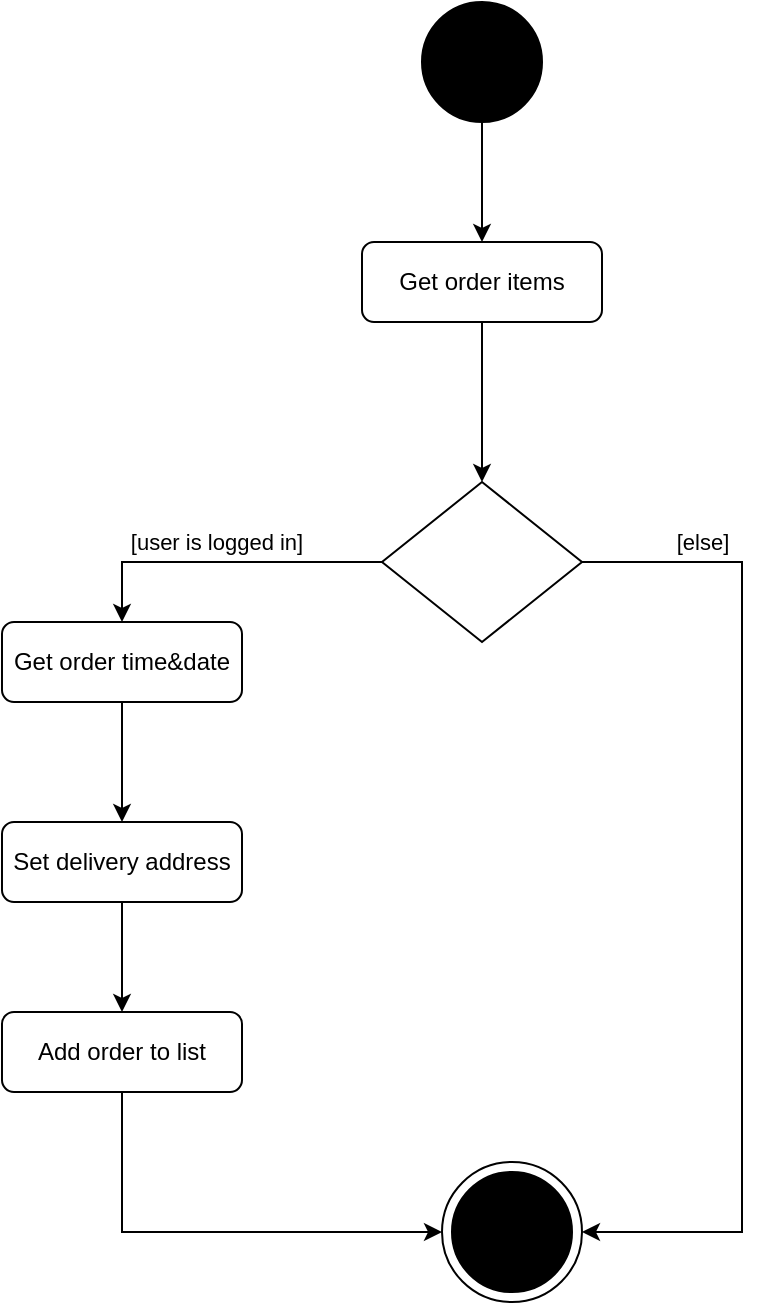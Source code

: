 <mxfile version="13.9.9" type="device" pages="3"><diagram id="C5RBs43oDa-KdzZeNtuy" name="Page-1"><mxGraphModel dx="758" dy="461" grid="1" gridSize="10" guides="1" tooltips="1" connect="1" arrows="1" fold="1" page="1" pageScale="1" pageWidth="827" pageHeight="1169" math="0" shadow="0"><root><mxCell id="WIyWlLk6GJQsqaUBKTNV-0"/><mxCell id="WIyWlLk6GJQsqaUBKTNV-1" parent="WIyWlLk6GJQsqaUBKTNV-0"/><mxCell id="ba0VBUUS1IJjDtxHs4vz-33" value="[else]" style="edgeStyle=orthogonalEdgeStyle;rounded=0;orthogonalLoop=1;jettySize=auto;html=1;exitX=1;exitY=0.5;exitDx=0;exitDy=0;entryX=1;entryY=0.5;entryDx=0;entryDy=0;" parent="WIyWlLk6GJQsqaUBKTNV-1" source="WIyWlLk6GJQsqaUBKTNV-6" target="ba0VBUUS1IJjDtxHs4vz-30" edge="1"><mxGeometry x="-0.758" y="10" relative="1" as="geometry"><Array as="points"><mxPoint x="550" y="320"/><mxPoint x="550" y="655"/></Array><mxPoint as="offset"/></mxGeometry></mxCell><mxCell id="ba0VBUUS1IJjDtxHs4vz-37" style="edgeStyle=orthogonalEdgeStyle;rounded=0;orthogonalLoop=1;jettySize=auto;html=1;exitX=0;exitY=0.5;exitDx=0;exitDy=0;entryX=0.5;entryY=0;entryDx=0;entryDy=0;" parent="WIyWlLk6GJQsqaUBKTNV-1" source="WIyWlLk6GJQsqaUBKTNV-6" target="ba0VBUUS1IJjDtxHs4vz-36" edge="1"><mxGeometry relative="1" as="geometry"/></mxCell><mxCell id="ba0VBUUS1IJjDtxHs4vz-39" value="[user is logged in]" style="edgeLabel;html=1;align=center;verticalAlign=middle;resizable=0;points=[];" parent="ba0VBUUS1IJjDtxHs4vz-37" vertex="1" connectable="0"><mxGeometry x="0.037" relative="1" as="geometry"><mxPoint y="-10" as="offset"/></mxGeometry></mxCell><mxCell id="WIyWlLk6GJQsqaUBKTNV-6" value="" style="rhombus;whiteSpace=wrap;html=1;shadow=0;fontFamily=Helvetica;fontSize=12;align=center;strokeWidth=1;spacing=6;spacingTop=-4;" parent="WIyWlLk6GJQsqaUBKTNV-1" vertex="1"><mxGeometry x="370" y="280" width="100" height="80" as="geometry"/></mxCell><mxCell id="ba0VBUUS1IJjDtxHs4vz-1" value="" style="edgeStyle=orthogonalEdgeStyle;rounded=0;orthogonalLoop=1;jettySize=auto;html=1;entryX=0.5;entryY=0;entryDx=0;entryDy=0;" parent="WIyWlLk6GJQsqaUBKTNV-1" source="ba0VBUUS1IJjDtxHs4vz-0" target="ba0VBUUS1IJjDtxHs4vz-24" edge="1"><mxGeometry relative="1" as="geometry"><mxPoint x="420" y="150" as="targetPoint"/><Array as="points"/></mxGeometry></mxCell><mxCell id="ba0VBUUS1IJjDtxHs4vz-0" value="" style="ellipse;whiteSpace=wrap;html=1;aspect=fixed;fillColor=#000000;" parent="WIyWlLk6GJQsqaUBKTNV-1" vertex="1"><mxGeometry x="390" y="40" width="60" height="60" as="geometry"/></mxCell><mxCell id="ba0VBUUS1IJjDtxHs4vz-34" style="edgeStyle=orthogonalEdgeStyle;rounded=0;orthogonalLoop=1;jettySize=auto;html=1;exitX=0.5;exitY=1;exitDx=0;exitDy=0;entryX=0.5;entryY=0;entryDx=0;entryDy=0;" parent="WIyWlLk6GJQsqaUBKTNV-1" source="ba0VBUUS1IJjDtxHs4vz-20" target="ba0VBUUS1IJjDtxHs4vz-26" edge="1"><mxGeometry relative="1" as="geometry"/></mxCell><mxCell id="ba0VBUUS1IJjDtxHs4vz-20" value="Set delivery address" style="rounded=1;whiteSpace=wrap;html=1;fontSize=12;glass=0;strokeWidth=1;shadow=0;" parent="WIyWlLk6GJQsqaUBKTNV-1" vertex="1"><mxGeometry x="180" y="450" width="120" height="40" as="geometry"/></mxCell><mxCell id="ba0VBUUS1IJjDtxHs4vz-25" value="" style="edgeStyle=orthogonalEdgeStyle;rounded=0;orthogonalLoop=1;jettySize=auto;html=1;" parent="WIyWlLk6GJQsqaUBKTNV-1" source="ba0VBUUS1IJjDtxHs4vz-24" target="WIyWlLk6GJQsqaUBKTNV-6" edge="1"><mxGeometry relative="1" as="geometry"/></mxCell><mxCell id="ba0VBUUS1IJjDtxHs4vz-24" value="Get order items" style="rounded=1;whiteSpace=wrap;html=1;fontSize=12;glass=0;strokeWidth=1;shadow=0;" parent="WIyWlLk6GJQsqaUBKTNV-1" vertex="1"><mxGeometry x="360" y="160" width="120" height="40" as="geometry"/></mxCell><mxCell id="ba0VBUUS1IJjDtxHs4vz-35" style="edgeStyle=orthogonalEdgeStyle;rounded=0;orthogonalLoop=1;jettySize=auto;html=1;exitX=0.5;exitY=1;exitDx=0;exitDy=0;entryX=0;entryY=0.5;entryDx=0;entryDy=0;" parent="WIyWlLk6GJQsqaUBKTNV-1" source="ba0VBUUS1IJjDtxHs4vz-26" target="ba0VBUUS1IJjDtxHs4vz-30" edge="1"><mxGeometry relative="1" as="geometry"/></mxCell><mxCell id="ba0VBUUS1IJjDtxHs4vz-26" value="Add order to list" style="rounded=1;whiteSpace=wrap;html=1;fontSize=12;glass=0;strokeWidth=1;shadow=0;" parent="WIyWlLk6GJQsqaUBKTNV-1" vertex="1"><mxGeometry x="180" y="545" width="120" height="40" as="geometry"/></mxCell><mxCell id="ba0VBUUS1IJjDtxHs4vz-30" value="" style="ellipse;whiteSpace=wrap;html=1;aspect=fixed;fillColor=#FFFFFF;" parent="WIyWlLk6GJQsqaUBKTNV-1" vertex="1"><mxGeometry x="400" y="620" width="70" height="70" as="geometry"/></mxCell><mxCell id="ba0VBUUS1IJjDtxHs4vz-31" value="" style="ellipse;whiteSpace=wrap;html=1;aspect=fixed;fillColor=#000000;" parent="WIyWlLk6GJQsqaUBKTNV-1" vertex="1"><mxGeometry x="405" y="625" width="60" height="60" as="geometry"/></mxCell><mxCell id="ba0VBUUS1IJjDtxHs4vz-40" style="edgeStyle=orthogonalEdgeStyle;rounded=0;orthogonalLoop=1;jettySize=auto;html=1;exitX=0.5;exitY=1;exitDx=0;exitDy=0;entryX=0.5;entryY=0;entryDx=0;entryDy=0;" parent="WIyWlLk6GJQsqaUBKTNV-1" source="ba0VBUUS1IJjDtxHs4vz-36" target="ba0VBUUS1IJjDtxHs4vz-20" edge="1"><mxGeometry relative="1" as="geometry"/></mxCell><mxCell id="ba0VBUUS1IJjDtxHs4vz-36" value="Get order time&amp;amp;date" style="rounded=1;whiteSpace=wrap;html=1;fontSize=12;glass=0;strokeWidth=1;shadow=0;" parent="WIyWlLk6GJQsqaUBKTNV-1" vertex="1"><mxGeometry x="180" y="350" width="120" height="40" as="geometry"/></mxCell></root></mxGraphModel></diagram><diagram id="F8n0AP5ZL8nCHXf96s7F" name="Страница 2"><mxGraphModel dx="1326" dy="806" grid="1" gridSize="10" guides="1" tooltips="1" connect="1" arrows="1" fold="1" page="1" pageScale="1" pageWidth="827" pageHeight="1169" math="0" shadow="0"><root><mxCell id="IOBjF7Sc4yYjIzZ_yhH_-0"/><mxCell id="IOBjF7Sc4yYjIzZ_yhH_-1" parent="IOBjF7Sc4yYjIzZ_yhH_-0"/><mxCell id="DX7RYX_A01kWnQS31i4a-0" value="[quantity not sufficient]" style="edgeStyle=orthogonalEdgeStyle;rounded=0;orthogonalLoop=1;jettySize=auto;html=1;exitX=1;exitY=0.5;exitDx=0;exitDy=0;entryX=1;entryY=0.5;entryDx=0;entryDy=0;" parent="IOBjF7Sc4yYjIzZ_yhH_-1" source="DX7RYX_A01kWnQS31i4a-3" target="DX7RYX_A01kWnQS31i4a-12" edge="1"><mxGeometry x="-0.808" y="10" relative="1" as="geometry"><Array as="points"><mxPoint x="580" y="500"/><mxPoint x="580" y="950"/></Array><mxPoint as="offset"/></mxGeometry></mxCell><mxCell id="DX7RYX_A01kWnQS31i4a-1" style="edgeStyle=orthogonalEdgeStyle;rounded=0;orthogonalLoop=1;jettySize=auto;html=1;exitX=0;exitY=0.5;exitDx=0;exitDy=0;entryX=0.5;entryY=0;entryDx=0;entryDy=0;" parent="IOBjF7Sc4yYjIzZ_yhH_-1" source="DX7RYX_A01kWnQS31i4a-3" target="DX7RYX_A01kWnQS31i4a-15" edge="1"><mxGeometry relative="1" as="geometry"/></mxCell><mxCell id="DX7RYX_A01kWnQS31i4a-2" value="[enough products in stock]" style="edgeLabel;html=1;align=center;verticalAlign=middle;resizable=0;points=[];" parent="DX7RYX_A01kWnQS31i4a-1" vertex="1" connectable="0"><mxGeometry x="0.037" relative="1" as="geometry"><mxPoint y="-10" as="offset"/></mxGeometry></mxCell><mxCell id="DX7RYX_A01kWnQS31i4a-3" value="" style="rhombus;whiteSpace=wrap;html=1;shadow=0;fontFamily=Helvetica;fontSize=12;align=center;strokeWidth=1;spacing=6;spacingTop=-4;" parent="IOBjF7Sc4yYjIzZ_yhH_-1" vertex="1"><mxGeometry x="400" y="460" width="100" height="80" as="geometry"/></mxCell><mxCell id="DX7RYX_A01kWnQS31i4a-4" value="" style="edgeStyle=orthogonalEdgeStyle;rounded=0;orthogonalLoop=1;jettySize=auto;html=1;entryX=0.5;entryY=0;entryDx=0;entryDy=0;" parent="IOBjF7Sc4yYjIzZ_yhH_-1" source="DX7RYX_A01kWnQS31i4a-5" target="DX7RYX_A01kWnQS31i4a-9" edge="1"><mxGeometry relative="1" as="geometry"><mxPoint x="450" y="240" as="targetPoint"/><Array as="points"/></mxGeometry></mxCell><mxCell id="DX7RYX_A01kWnQS31i4a-5" value="" style="ellipse;whiteSpace=wrap;html=1;aspect=fixed;fillColor=#000000;" parent="IOBjF7Sc4yYjIzZ_yhH_-1" vertex="1"><mxGeometry x="420" y="130" width="60" height="60" as="geometry"/></mxCell><mxCell id="FCSbxdIeV_1yKhkFPjqK-5" style="edgeStyle=orthogonalEdgeStyle;rounded=0;orthogonalLoop=1;jettySize=auto;html=1;exitX=0.5;exitY=1;exitDx=0;exitDy=0;entryX=0.5;entryY=0;entryDx=0;entryDy=0;" parent="IOBjF7Sc4yYjIzZ_yhH_-1" source="DX7RYX_A01kWnQS31i4a-7" target="DX7RYX_A01kWnQS31i4a-11" edge="1"><mxGeometry relative="1" as="geometry"/></mxCell><mxCell id="DX7RYX_A01kWnQS31i4a-7" value="Add product to cart" style="rounded=1;whiteSpace=wrap;html=1;fontSize=12;glass=0;strokeWidth=1;shadow=0;" parent="IOBjF7Sc4yYjIzZ_yhH_-1" vertex="1"><mxGeometry x="210" y="630" width="120" height="40" as="geometry"/></mxCell><mxCell id="FCSbxdIeV_1yKhkFPjqK-2" style="edgeStyle=orthogonalEdgeStyle;rounded=0;orthogonalLoop=1;jettySize=auto;html=1;exitX=0.5;exitY=1;exitDx=0;exitDy=0;entryX=0.5;entryY=0;entryDx=0;entryDy=0;" parent="IOBjF7Sc4yYjIzZ_yhH_-1" source="DX7RYX_A01kWnQS31i4a-9" target="FCSbxdIeV_1yKhkFPjqK-1" edge="1"><mxGeometry relative="1" as="geometry"/></mxCell><mxCell id="DX7RYX_A01kWnQS31i4a-9" value="Get stock quantity" style="rounded=1;whiteSpace=wrap;html=1;fontSize=12;glass=0;strokeWidth=1;shadow=0;" parent="IOBjF7Sc4yYjIzZ_yhH_-1" vertex="1"><mxGeometry x="390" y="250" width="120" height="40" as="geometry"/></mxCell><mxCell id="rckSXvof9Q9GT3ukbOB9-1" style="edgeStyle=orthogonalEdgeStyle;rounded=0;orthogonalLoop=1;jettySize=auto;html=1;exitX=0.5;exitY=1;exitDx=0;exitDy=0;entryX=0.5;entryY=0;entryDx=0;entryDy=0;" parent="IOBjF7Sc4yYjIzZ_yhH_-1" source="DX7RYX_A01kWnQS31i4a-11" target="rckSXvof9Q9GT3ukbOB9-0" edge="1"><mxGeometry relative="1" as="geometry"/></mxCell><mxCell id="DX7RYX_A01kWnQS31i4a-11" value="Get new stock quantity" style="rounded=1;whiteSpace=wrap;html=1;fontSize=12;glass=0;strokeWidth=1;shadow=0;" parent="IOBjF7Sc4yYjIzZ_yhH_-1" vertex="1"><mxGeometry x="210" y="730" width="120" height="40" as="geometry"/></mxCell><mxCell id="DX7RYX_A01kWnQS31i4a-12" value="" style="ellipse;whiteSpace=wrap;html=1;aspect=fixed;fillColor=#FFFFFF;" parent="IOBjF7Sc4yYjIzZ_yhH_-1" vertex="1"><mxGeometry x="430" y="915" width="70" height="70" as="geometry"/></mxCell><mxCell id="DX7RYX_A01kWnQS31i4a-13" value="" style="ellipse;whiteSpace=wrap;html=1;aspect=fixed;fillColor=#000000;" parent="IOBjF7Sc4yYjIzZ_yhH_-1" vertex="1"><mxGeometry x="435" y="920" width="60" height="60" as="geometry"/></mxCell><mxCell id="DX7RYX_A01kWnQS31i4a-14" style="edgeStyle=orthogonalEdgeStyle;rounded=0;orthogonalLoop=1;jettySize=auto;html=1;exitX=0.5;exitY=1;exitDx=0;exitDy=0;entryX=0.5;entryY=0;entryDx=0;entryDy=0;" parent="IOBjF7Sc4yYjIzZ_yhH_-1" source="DX7RYX_A01kWnQS31i4a-15" target="DX7RYX_A01kWnQS31i4a-7" edge="1"><mxGeometry relative="1" as="geometry"/></mxCell><mxCell id="DX7RYX_A01kWnQS31i4a-15" value="Get product details" style="rounded=1;whiteSpace=wrap;html=1;fontSize=12;glass=0;strokeWidth=1;shadow=0;" parent="IOBjF7Sc4yYjIzZ_yhH_-1" vertex="1"><mxGeometry x="210" y="530" width="120" height="40" as="geometry"/></mxCell><mxCell id="rckSXvof9Q9GT3ukbOB9-2" style="edgeStyle=orthogonalEdgeStyle;rounded=0;orthogonalLoop=1;jettySize=auto;html=1;exitX=0.5;exitY=1;exitDx=0;exitDy=0;entryX=0;entryY=0.5;entryDx=0;entryDy=0;" parent="IOBjF7Sc4yYjIzZ_yhH_-1" source="rckSXvof9Q9GT3ukbOB9-0" target="DX7RYX_A01kWnQS31i4a-12" edge="1"><mxGeometry relative="1" as="geometry"/></mxCell><mxCell id="rckSXvof9Q9GT3ukbOB9-0" value="Update database" style="rounded=1;whiteSpace=wrap;html=1;fontSize=12;glass=0;strokeWidth=1;shadow=0;" parent="IOBjF7Sc4yYjIzZ_yhH_-1" vertex="1"><mxGeometry x="210" y="825" width="120" height="40" as="geometry"/></mxCell><mxCell id="FCSbxdIeV_1yKhkFPjqK-3" style="edgeStyle=orthogonalEdgeStyle;rounded=0;orthogonalLoop=1;jettySize=auto;html=1;exitX=0.5;exitY=1;exitDx=0;exitDy=0;entryX=0.5;entryY=0;entryDx=0;entryDy=0;" parent="IOBjF7Sc4yYjIzZ_yhH_-1" source="FCSbxdIeV_1yKhkFPjqK-1" target="DX7RYX_A01kWnQS31i4a-3" edge="1"><mxGeometry relative="1" as="geometry"/></mxCell><mxCell id="FCSbxdIeV_1yKhkFPjqK-1" value="Get requested quantity" style="rounded=1;whiteSpace=wrap;html=1;fontSize=12;glass=0;strokeWidth=1;shadow=0;" parent="IOBjF7Sc4yYjIzZ_yhH_-1" vertex="1"><mxGeometry x="390" y="350" width="120" height="40" as="geometry"/></mxCell></root></mxGraphModel></diagram><diagram id="kNH-0zsdTWoI8pUjhdOi" name="Страница 3"><mxGraphModel dx="1326" dy="806" grid="1" gridSize="10" guides="1" tooltips="1" connect="1" arrows="1" fold="1" page="1" pageScale="1" pageWidth="827" pageHeight="1169" math="0" shadow="0"><root><mxCell id="4JUfPpB2hiCcL2U_QVGO-0"/><mxCell id="4JUfPpB2hiCcL2U_QVGO-1" parent="4JUfPpB2hiCcL2U_QVGO-0"/><mxCell id="wxL49FwbqN4EBP9_XfiZ-1" style="edgeStyle=orthogonalEdgeStyle;rounded=0;orthogonalLoop=1;jettySize=auto;html=1;exitX=0;exitY=0.5;exitDx=0;exitDy=0;entryX=0.5;entryY=0;entryDx=0;entryDy=0;" parent="4JUfPpB2hiCcL2U_QVGO-1" source="wxL49FwbqN4EBP9_XfiZ-3" target="wxL49FwbqN4EBP9_XfiZ-15" edge="1"><mxGeometry relative="1" as="geometry"><mxPoint x="300" y="340" as="sourcePoint"/></mxGeometry></mxCell><mxCell id="wxL49FwbqN4EBP9_XfiZ-2" value="[sign in option chosen]" style="edgeLabel;html=1;align=center;verticalAlign=middle;resizable=0;points=[];" parent="wxL49FwbqN4EBP9_XfiZ-1" vertex="1" connectable="0"><mxGeometry x="0.037" relative="1" as="geometry"><mxPoint x="35" y="-10" as="offset"/></mxGeometry></mxCell><mxCell id="IKB3S9EXBkZuY-g_z6e6-22" value="[sign up option chosen]" style="edgeStyle=orthogonalEdgeStyle;rounded=0;orthogonalLoop=1;jettySize=auto;html=1;entryX=0.5;entryY=0;entryDx=0;entryDy=0;exitX=1;exitY=0.5;exitDx=0;exitDy=0;" parent="4JUfPpB2hiCcL2U_QVGO-1" source="wxL49FwbqN4EBP9_XfiZ-3" target="IKB3S9EXBkZuY-g_z6e6-21" edge="1"><mxGeometry x="0.053" y="10" relative="1" as="geometry"><mxPoint x="450" y="340" as="sourcePoint"/><mxPoint as="offset"/></mxGeometry></mxCell><mxCell id="wxL49FwbqN4EBP9_XfiZ-3" value="" style="rhombus;whiteSpace=wrap;html=1;shadow=0;fontFamily=Helvetica;fontSize=12;align=center;strokeWidth=1;spacing=6;spacingTop=-4;" parent="4JUfPpB2hiCcL2U_QVGO-1" vertex="1"><mxGeometry x="340" y="300" width="100" height="80" as="geometry"/></mxCell><mxCell id="wxL49FwbqN4EBP9_XfiZ-4" value="" style="edgeStyle=orthogonalEdgeStyle;rounded=0;orthogonalLoop=1;jettySize=auto;html=1;entryX=0.5;entryY=0;entryDx=0;entryDy=0;" parent="4JUfPpB2hiCcL2U_QVGO-1" source="wxL49FwbqN4EBP9_XfiZ-5" edge="1"><mxGeometry relative="1" as="geometry"><mxPoint x="390" y="300" as="targetPoint"/><Array as="points"/></mxGeometry></mxCell><mxCell id="wxL49FwbqN4EBP9_XfiZ-5" value="" style="ellipse;whiteSpace=wrap;html=1;aspect=fixed;fillColor=#000000;" parent="4JUfPpB2hiCcL2U_QVGO-1" vertex="1"><mxGeometry x="360" y="180" width="60" height="60" as="geometry"/></mxCell><mxCell id="UefBG7Ky9qkzNBCvnlsZ-2" style="edgeStyle=orthogonalEdgeStyle;rounded=0;orthogonalLoop=1;jettySize=auto;html=1;exitX=0.5;exitY=1;exitDx=0;exitDy=0;entryX=0.5;entryY=0;entryDx=0;entryDy=0;" parent="4JUfPpB2hiCcL2U_QVGO-1" source="wxL49FwbqN4EBP9_XfiZ-15" target="UefBG7Ky9qkzNBCvnlsZ-1" edge="1"><mxGeometry relative="1" as="geometry"/></mxCell><mxCell id="wxL49FwbqN4EBP9_XfiZ-15" value="Load sign in form" style="rounded=1;whiteSpace=wrap;html=1;fontSize=12;glass=0;strokeWidth=1;shadow=0;" parent="4JUfPpB2hiCcL2U_QVGO-1" vertex="1"><mxGeometry x="110" y="450" width="120" height="40" as="geometry"/></mxCell><mxCell id="IKB3S9EXBkZuY-g_z6e6-10" value="" style="ellipse;whiteSpace=wrap;html=1;aspect=fixed;fillColor=#FFFFFF;" parent="4JUfPpB2hiCcL2U_QVGO-1" vertex="1"><mxGeometry x="360" y="950" width="70" height="70" as="geometry"/></mxCell><mxCell id="IKB3S9EXBkZuY-g_z6e6-11" value="" style="ellipse;whiteSpace=wrap;html=1;aspect=fixed;fillColor=#000000;" parent="4JUfPpB2hiCcL2U_QVGO-1" vertex="1"><mxGeometry x="365" y="955" width="60" height="60" as="geometry"/></mxCell><mxCell id="IKB3S9EXBkZuY-g_z6e6-16" value="[account does not exist]" style="edgeStyle=orthogonalEdgeStyle;rounded=0;orthogonalLoop=1;jettySize=auto;html=1;exitX=0.5;exitY=1;exitDx=0;exitDy=0;" parent="4JUfPpB2hiCcL2U_QVGO-1" edge="1"><mxGeometry x="-0.927" y="60" relative="1" as="geometry"><mxPoint x="360" y="985" as="targetPoint"/><Array as="points"><mxPoint x="170" y="985"/></Array><mxPoint x="170" y="900" as="sourcePoint"/><mxPoint as="offset"/></mxGeometry></mxCell><mxCell id="IKB3S9EXBkZuY-g_z6e6-19" style="edgeStyle=orthogonalEdgeStyle;rounded=0;orthogonalLoop=1;jettySize=auto;html=1;exitX=1;exitY=0.5;exitDx=0;exitDy=0;entryX=0;entryY=0.5;entryDx=0;entryDy=0;" parent="4JUfPpB2hiCcL2U_QVGO-1" source="IKB3S9EXBkZuY-g_z6e6-18" target="IKB3S9EXBkZuY-g_z6e6-29" edge="1"><mxGeometry relative="1" as="geometry"><mxPoint x="300" y="980" as="targetPoint"/><Array as="points"><mxPoint x="320" y="860"/><mxPoint x="320" y="860"/></Array></mxGeometry></mxCell><mxCell id="IKB3S9EXBkZuY-g_z6e6-20" value="[account exists]" style="edgeLabel;html=1;align=center;verticalAlign=middle;resizable=0;points=[];" parent="IKB3S9EXBkZuY-g_z6e6-19" vertex="1" connectable="0"><mxGeometry x="-0.672" y="-1" relative="1" as="geometry"><mxPoint x="22" y="-11" as="offset"/></mxGeometry></mxCell><mxCell id="IKB3S9EXBkZuY-g_z6e6-18" value="" style="rhombus;whiteSpace=wrap;html=1;shadow=0;fontFamily=Helvetica;fontSize=12;align=center;strokeWidth=1;spacing=6;spacingTop=-4;" parent="4JUfPpB2hiCcL2U_QVGO-1" vertex="1"><mxGeometry x="120" y="820" width="100" height="80" as="geometry"/></mxCell><mxCell id="UefBG7Ky9qkzNBCvnlsZ-5" style="edgeStyle=orthogonalEdgeStyle;rounded=0;orthogonalLoop=1;jettySize=auto;html=1;exitX=0.5;exitY=1;exitDx=0;exitDy=0;entryX=0.5;entryY=0;entryDx=0;entryDy=0;" parent="4JUfPpB2hiCcL2U_QVGO-1" source="IKB3S9EXBkZuY-g_z6e6-21" target="UefBG7Ky9qkzNBCvnlsZ-4" edge="1"><mxGeometry relative="1" as="geometry"/></mxCell><mxCell id="IKB3S9EXBkZuY-g_z6e6-21" value="Load sign up form" style="rounded=1;whiteSpace=wrap;html=1;fontSize=12;glass=0;strokeWidth=1;shadow=0;" parent="4JUfPpB2hiCcL2U_QVGO-1" vertex="1"><mxGeometry x="540" y="370" width="120" height="40" as="geometry"/></mxCell><mxCell id="1cvQYUm3Jkpm9iNKIl2w-1" style="edgeStyle=orthogonalEdgeStyle;rounded=0;orthogonalLoop=1;jettySize=auto;html=1;exitX=0.5;exitY=1;exitDx=0;exitDy=0;entryX=0.5;entryY=0;entryDx=0;entryDy=0;" parent="4JUfPpB2hiCcL2U_QVGO-1" source="IKB3S9EXBkZuY-g_z6e6-23" target="1cvQYUm3Jkpm9iNKIl2w-0" edge="1"><mxGeometry relative="1" as="geometry"><Array as="points"><mxPoint x="600" y="690"/><mxPoint x="600" y="690"/></Array></mxGeometry></mxCell><mxCell id="1cvQYUm3Jkpm9iNKIl2w-5" value="[information valid]" style="edgeLabel;html=1;align=center;verticalAlign=middle;resizable=0;points=[];" parent="1cvQYUm3Jkpm9iNKIl2w-1" vertex="1" connectable="0"><mxGeometry x="0.274" relative="1" as="geometry"><mxPoint x="-50" y="-34.8" as="offset"/></mxGeometry></mxCell><mxCell id="1cvQYUm3Jkpm9iNKIl2w-7" value="[information not valid]" style="edgeStyle=orthogonalEdgeStyle;rounded=0;orthogonalLoop=1;jettySize=auto;html=1;exitX=1;exitY=0.5;exitDx=0;exitDy=0;entryX=1;entryY=0.5;entryDx=0;entryDy=0;" parent="4JUfPpB2hiCcL2U_QVGO-1" source="IKB3S9EXBkZuY-g_z6e6-23" target="IKB3S9EXBkZuY-g_z6e6-10" edge="1"><mxGeometry x="-0.856" y="-10" relative="1" as="geometry"><mxPoint x="710" y="1010" as="targetPoint"/><Array as="points"><mxPoint x="700" y="610"/><mxPoint x="700" y="985"/></Array><mxPoint x="10" y="-10" as="offset"/></mxGeometry></mxCell><mxCell id="IKB3S9EXBkZuY-g_z6e6-23" value="" style="rhombus;whiteSpace=wrap;html=1;shadow=0;fontFamily=Helvetica;fontSize=12;align=center;strokeWidth=1;spacing=6;spacingTop=-4;" parent="4JUfPpB2hiCcL2U_QVGO-1" vertex="1"><mxGeometry x="550" y="570" width="100" height="80" as="geometry"/></mxCell><mxCell id="UefBG7Ky9qkzNBCvnlsZ-7" style="edgeStyle=orthogonalEdgeStyle;rounded=0;orthogonalLoop=1;jettySize=auto;html=1;exitX=0.5;exitY=1;exitDx=0;exitDy=0;entryX=0.5;entryY=0;entryDx=0;entryDy=0;" parent="4JUfPpB2hiCcL2U_QVGO-1" source="IKB3S9EXBkZuY-g_z6e6-29" target="IKB3S9EXBkZuY-g_z6e6-10" edge="1"><mxGeometry relative="1" as="geometry"/></mxCell><mxCell id="IKB3S9EXBkZuY-g_z6e6-29" value="Change login status" style="rounded=1;whiteSpace=wrap;html=1;fontSize=12;glass=0;strokeWidth=1;shadow=0;" parent="4JUfPpB2hiCcL2U_QVGO-1" vertex="1"><mxGeometry x="335" y="840" width="120" height="40" as="geometry"/></mxCell><mxCell id="IKB3S9EXBkZuY-g_z6e6-31" style="edgeStyle=orthogonalEdgeStyle;rounded=0;orthogonalLoop=1;jettySize=auto;html=1;exitX=0.5;exitY=1;exitDx=0;exitDy=0;entryX=0.5;entryY=0;entryDx=0;entryDy=0;" parent="4JUfPpB2hiCcL2U_QVGO-1" source="IKB3S9EXBkZuY-g_z6e6-30" target="IKB3S9EXBkZuY-g_z6e6-18" edge="1"><mxGeometry relative="1" as="geometry"/></mxCell><mxCell id="IKB3S9EXBkZuY-g_z6e6-30" value="Check account presence in database" style="rounded=1;whiteSpace=wrap;html=1;fontSize=12;glass=0;strokeWidth=1;shadow=0;" parent="4JUfPpB2hiCcL2U_QVGO-1" vertex="1"><mxGeometry x="110" y="720" width="120" height="40" as="geometry"/></mxCell><mxCell id="1cvQYUm3Jkpm9iNKIl2w-6" style="edgeStyle=orthogonalEdgeStyle;rounded=0;orthogonalLoop=1;jettySize=auto;html=1;exitX=0.5;exitY=1;exitDx=0;exitDy=0;" parent="4JUfPpB2hiCcL2U_QVGO-1" source="1cvQYUm3Jkpm9iNKIl2w-0" edge="1"><mxGeometry relative="1" as="geometry"><mxPoint x="170" y="410" as="targetPoint"/><Array as="points"><mxPoint x="600" y="790"/><mxPoint x="390" y="790"/><mxPoint x="390" y="410"/></Array></mxGeometry></mxCell><mxCell id="1cvQYUm3Jkpm9iNKIl2w-0" value="Add new user to database" style="rounded=1;whiteSpace=wrap;html=1;fontSize=12;glass=0;strokeWidth=1;shadow=0;" parent="4JUfPpB2hiCcL2U_QVGO-1" vertex="1"><mxGeometry x="540" y="720" width="120" height="40" as="geometry"/></mxCell><mxCell id="UefBG7Ky9qkzNBCvnlsZ-3" style="edgeStyle=orthogonalEdgeStyle;rounded=0;orthogonalLoop=1;jettySize=auto;html=1;exitX=0.5;exitY=1;exitDx=0;exitDy=0;entryX=0.5;entryY=0;entryDx=0;entryDy=0;" parent="4JUfPpB2hiCcL2U_QVGO-1" source="UefBG7Ky9qkzNBCvnlsZ-1" target="IKB3S9EXBkZuY-g_z6e6-30" edge="1"><mxGeometry relative="1" as="geometry"/></mxCell><mxCell id="UefBG7Ky9qkzNBCvnlsZ-1" value="User authentification" style="rounded=1;whiteSpace=wrap;html=1;fontSize=12;glass=0;strokeWidth=1;shadow=0;" parent="4JUfPpB2hiCcL2U_QVGO-1" vertex="1"><mxGeometry x="110" y="580" width="120" height="40" as="geometry"/></mxCell><mxCell id="UefBG7Ky9qkzNBCvnlsZ-6" style="edgeStyle=orthogonalEdgeStyle;rounded=0;orthogonalLoop=1;jettySize=auto;html=1;exitX=0.5;exitY=1;exitDx=0;exitDy=0;entryX=0.5;entryY=0;entryDx=0;entryDy=0;" parent="4JUfPpB2hiCcL2U_QVGO-1" source="UefBG7Ky9qkzNBCvnlsZ-4" target="IKB3S9EXBkZuY-g_z6e6-23" edge="1"><mxGeometry relative="1" as="geometry"/></mxCell><mxCell id="UefBG7Ky9qkzNBCvnlsZ-4" value="Get new user info" style="rounded=1;whiteSpace=wrap;html=1;fontSize=12;glass=0;strokeWidth=1;shadow=0;" parent="4JUfPpB2hiCcL2U_QVGO-1" vertex="1"><mxGeometry x="540" y="470" width="120" height="40" as="geometry"/></mxCell></root></mxGraphModel></diagram></mxfile>